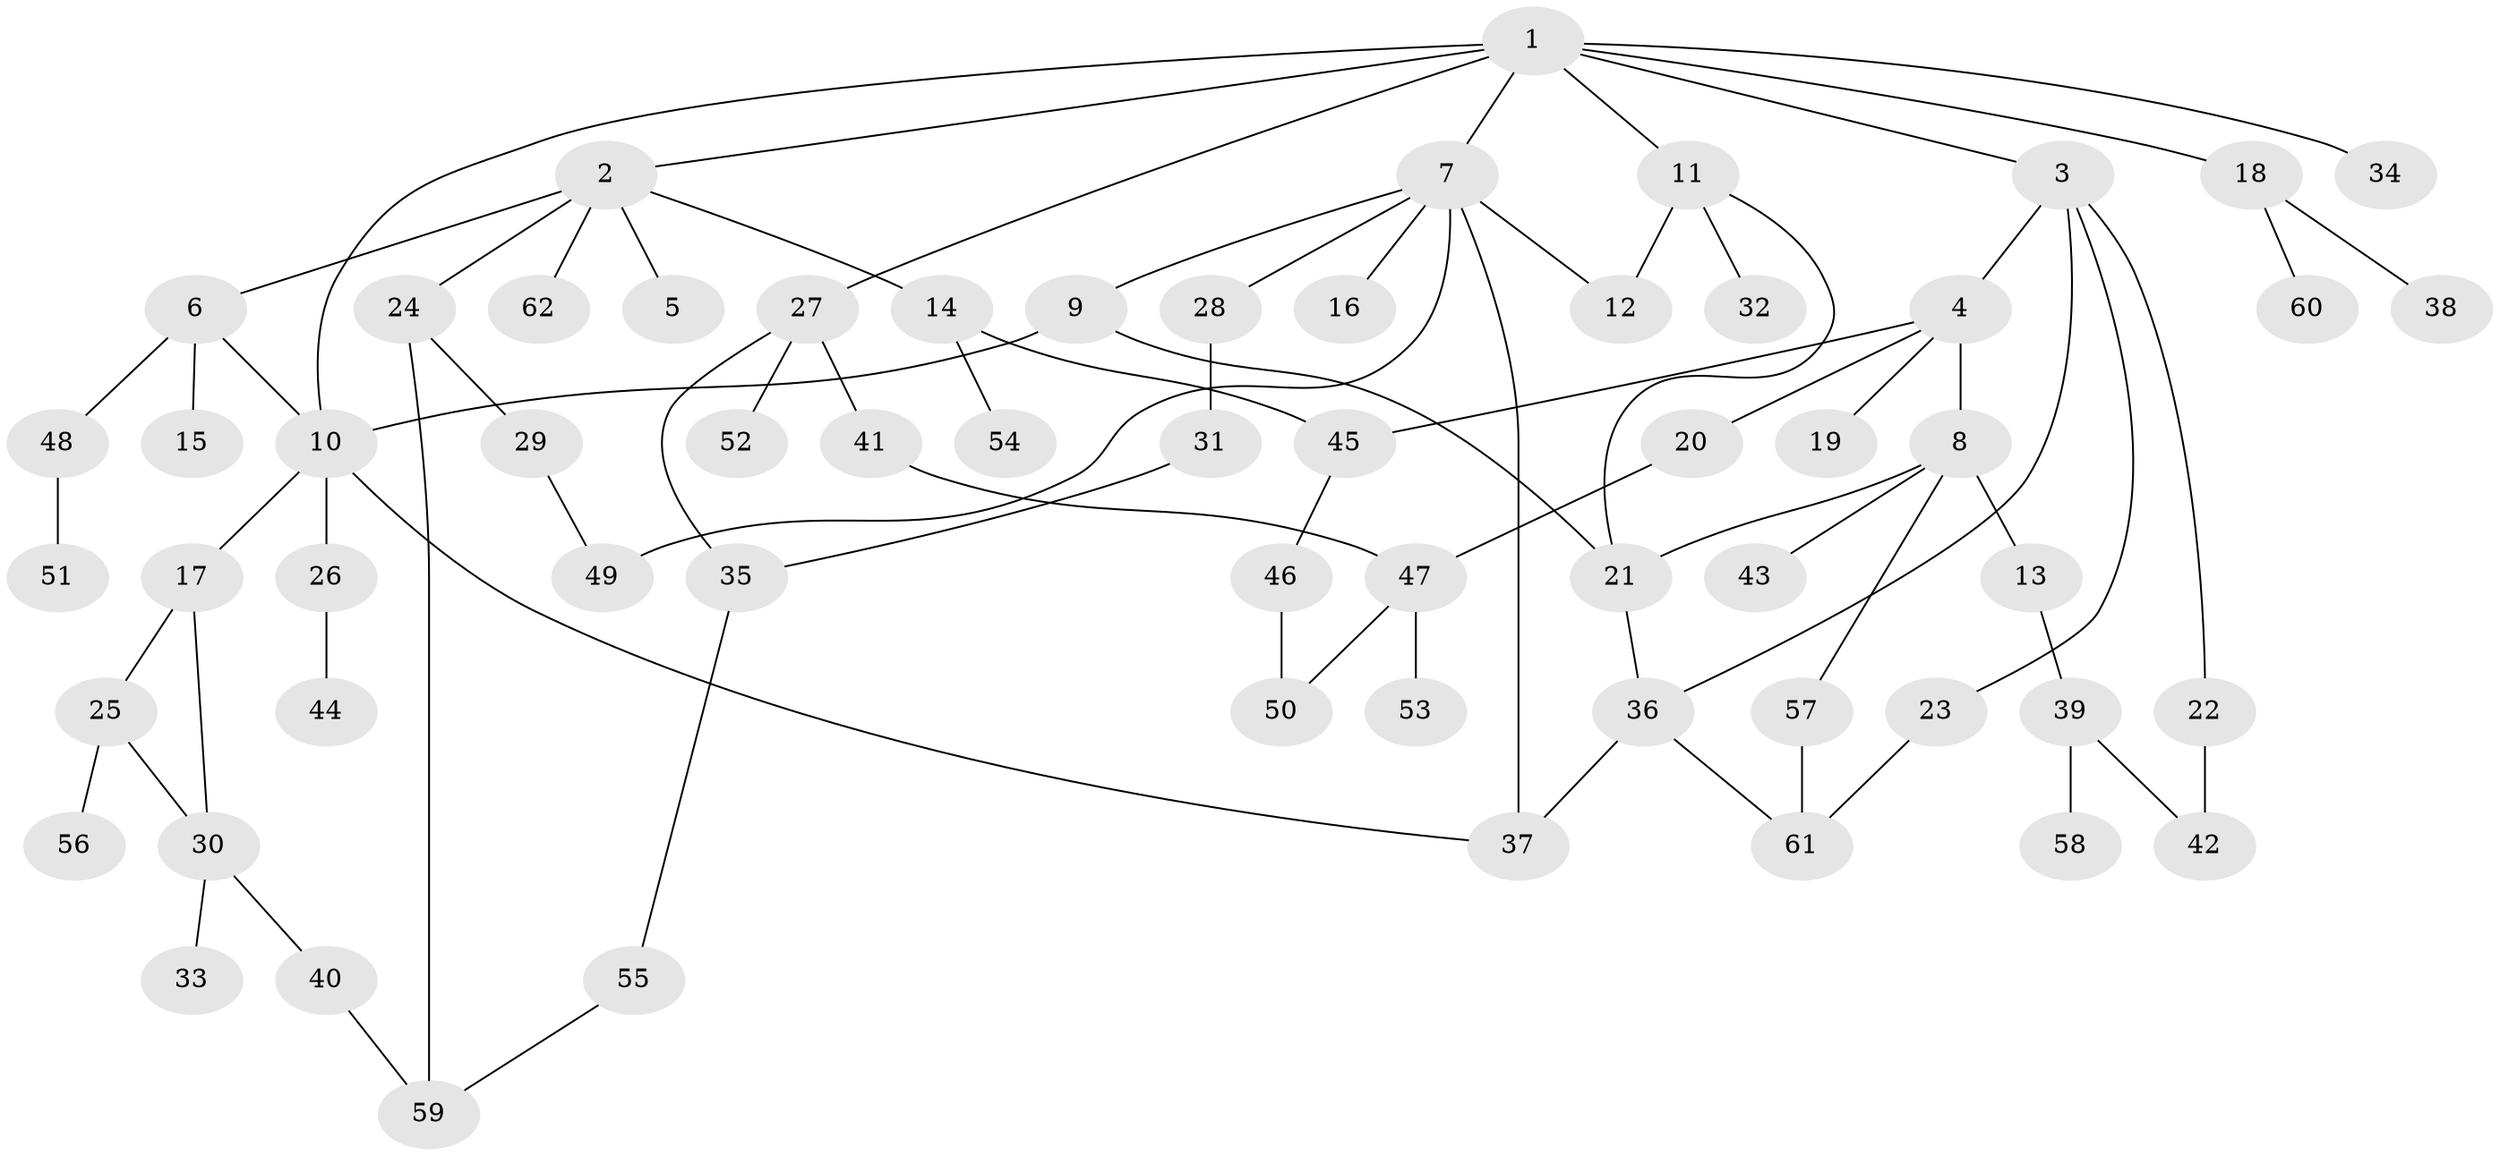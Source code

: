// coarse degree distribution, {4: 0.14285714285714285, 5: 0.09523809523809523, 3: 0.38095238095238093, 10: 0.047619047619047616, 2: 0.23809523809523808, 1: 0.09523809523809523}
// Generated by graph-tools (version 1.1) at 2025/36/03/04/25 23:36:09]
// undirected, 62 vertices, 80 edges
graph export_dot {
  node [color=gray90,style=filled];
  1;
  2;
  3;
  4;
  5;
  6;
  7;
  8;
  9;
  10;
  11;
  12;
  13;
  14;
  15;
  16;
  17;
  18;
  19;
  20;
  21;
  22;
  23;
  24;
  25;
  26;
  27;
  28;
  29;
  30;
  31;
  32;
  33;
  34;
  35;
  36;
  37;
  38;
  39;
  40;
  41;
  42;
  43;
  44;
  45;
  46;
  47;
  48;
  49;
  50;
  51;
  52;
  53;
  54;
  55;
  56;
  57;
  58;
  59;
  60;
  61;
  62;
  1 -- 2;
  1 -- 3;
  1 -- 7;
  1 -- 11;
  1 -- 18;
  1 -- 27;
  1 -- 34;
  1 -- 10;
  2 -- 5;
  2 -- 6;
  2 -- 14;
  2 -- 24;
  2 -- 62;
  3 -- 4;
  3 -- 22;
  3 -- 23;
  3 -- 36;
  4 -- 8;
  4 -- 19;
  4 -- 20;
  4 -- 45;
  6 -- 10;
  6 -- 15;
  6 -- 48;
  7 -- 9;
  7 -- 12;
  7 -- 16;
  7 -- 28;
  7 -- 49;
  7 -- 37;
  8 -- 13;
  8 -- 43;
  8 -- 57;
  8 -- 21;
  9 -- 10;
  9 -- 21;
  10 -- 17;
  10 -- 26;
  10 -- 37;
  11 -- 21;
  11 -- 32;
  11 -- 12;
  13 -- 39;
  14 -- 45;
  14 -- 54;
  17 -- 25;
  17 -- 30;
  18 -- 38;
  18 -- 60;
  20 -- 47;
  21 -- 36;
  22 -- 42;
  23 -- 61;
  24 -- 29;
  24 -- 59;
  25 -- 56;
  25 -- 30;
  26 -- 44;
  27 -- 35;
  27 -- 41;
  27 -- 52;
  28 -- 31;
  29 -- 49;
  30 -- 33;
  30 -- 40;
  31 -- 35;
  35 -- 55;
  36 -- 61;
  36 -- 37;
  39 -- 58;
  39 -- 42;
  40 -- 59;
  41 -- 47;
  45 -- 46;
  46 -- 50;
  47 -- 50;
  47 -- 53;
  48 -- 51;
  55 -- 59;
  57 -- 61;
}
